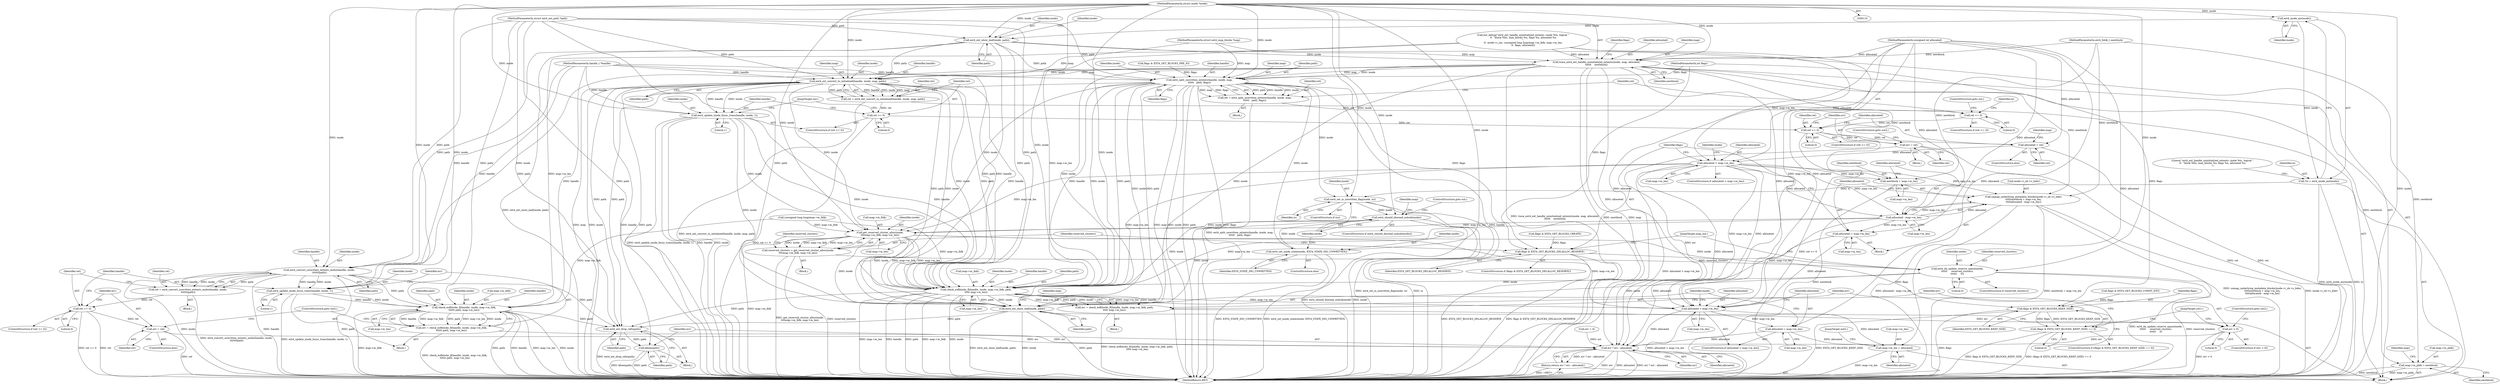 digraph "0_linux_dee1f973ca341c266229faa5a1a5bb268bed3531_0@pointer" {
"1000130" [label="(Call,ext4_inode_aio(inode))"];
"1000112" [label="(MethodParameterIn,struct inode *inode)"];
"1000128" [label="(Call,*io = ext4_inode_aio(inode))"];
"1000175" [label="(Call,ext4_set_io_unwritten_flag(inode, io))"];
"1000183" [label="(Call,ext4_should_dioread_nolock(inode))"];
"1000316" [label="(Call,get_reserved_cluster_alloc(inode,\n\t\t\t\tmap->m_lblk, map->m_len))"];
"1000314" [label="(Call,reserved_clusters = get_reserved_cluster_alloc(inode,\n\t\t\t\tmap->m_lblk, map->m_len))"];
"1000326" [label="(Call,ext4_da_update_reserve_space(inode,\n\t\t\t\t\t\t     reserved_clusters,\n\t\t\t\t\t\t     0))"];
"1000345" [label="(Call,check_eofblocks_fl(handle, inode, map->m_lblk, path,\n\t\t\t\t\t map->m_len))"];
"1000343" [label="(Call,err = check_eofblocks_fl(handle, inode, map->m_lblk, path,\n\t\t\t\t\t map->m_len))"];
"1000356" [label="(Call,err < 0)"];
"1000394" [label="(Call,err ? err : allocated)"];
"1000393" [label="(Return,return err ? err : allocated;)"];
"1000362" [label="(Call,allocated > map->m_len)"];
"1000367" [label="(Call,allocated = map->m_len)"];
"1000380" [label="(Call,map->m_len = allocated)"];
"1000372" [label="(Call,ext4_ext_show_leaf(inode, path))"];
"1000389" [label="(Call,ext4_ext_drop_refs(path))"];
"1000391" [label="(Call,kfree(path))"];
"1000147" [label="(Call,ext4_ext_show_leaf(inode, path))"];
"1000150" [label="(Call,trace_ext4_ext_handle_uninitialized_extents(inode, map, allocated,\n\t\t\t\t\t\t    newblock))"];
"1000162" [label="(Call,ext4_split_unwritten_extents(handle, inode, map,\n\t\t\t\t\t\t   path, flags))"];
"1000160" [label="(Call,ret = ext4_split_unwritten_extents(handle, inode, map,\n\t\t\t\t\t\t   path, flags))"];
"1000169" [label="(Call,ret <= 0)"];
"1000263" [label="(Call,ret <= 0)"];
"1000267" [label="(Call,err = ret)"];
"1000272" [label="(Call,allocated = ret)"];
"1000281" [label="(Call,allocated > map->m_len)"];
"1000287" [label="(Call,unmap_underlying_metadata_blocks(inode->i_sb->s_bdev,\n\t\t\t\t\tnewblock + map->m_len,\n\t\t\t\t\tallocated - map->m_len))"];
"1000293" [label="(Call,newblock + map->m_len)"];
"1000298" [label="(Call,allocated - map->m_len)"];
"1000303" [label="(Call,allocated = map->m_len)"];
"1000179" [label="(Call,ext4_set_inode_state(inode, EXT4_STATE_DIO_UNWRITTEN))"];
"1000309" [label="(Call,flags & EXT4_GET_BLOCKS_DELALLOC_RESERVE)"];
"1000338" [label="(Call,flags & EXT4_GET_BLOCKS_KEEP_SIZE)"];
"1000337" [label="(Call,(flags & EXT4_GET_BLOCKS_KEEP_SIZE) == 0)"];
"1000198" [label="(Call,ext4_convert_unwritten_extents_endio(handle, inode,\n \t\t\t\t\t\t\tpath))"];
"1000196" [label="(Call,ret = ext4_convert_unwritten_extents_endio(handle, inode,\n \t\t\t\t\t\t\tpath))"];
"1000203" [label="(Call,ret >= 0)"];
"1000224" [label="(Call,err = ret)"];
"1000207" [label="(Call,ext4_update_inode_fsync_trans(handle, inode, 1))"];
"1000213" [label="(Call,check_eofblocks_fl(handle, inode, map->m_lblk,\n\t\t\t\t\t\t path, map->m_len))"];
"1000211" [label="(Call,err = check_eofblocks_fl(handle, inode, map->m_lblk,\n\t\t\t\t\t\t path, map->m_len))"];
"1000248" [label="(Call,ext4_ext_convert_to_initialized(handle, inode, map, path))"];
"1000246" [label="(Call,ret = ext4_ext_convert_to_initialized(handle, inode, map, path))"];
"1000254" [label="(Call,ret >= 0)"];
"1000257" [label="(Call,ext4_update_inode_fsync_trans(handle, inode, 1))"];
"1000375" [label="(Call,map->m_pblk = newblock)"];
"1000310" [label="(Identifier,flags)"];
"1000318" [label="(Call,map->m_lblk)"];
"1000181" [label="(Identifier,EXT4_STATE_DIO_UNWRITTEN)"];
"1000177" [label="(Identifier,io)"];
"1000115" [label="(MethodParameterIn,int flags)"];
"1000321" [label="(Call,map->m_len)"];
"1000272" [label="(Call,allocated = ret)"];
"1000384" [label="(Identifier,allocated)"];
"1000113" [label="(MethodParameterIn,struct ext4_map_blocks *map)"];
"1000324" [label="(ControlStructure,if (reserved_clusters))"];
"1000201" [label="(Identifier,path)"];
"1000325" [label="(Identifier,reserved_clusters)"];
"1000328" [label="(Identifier,reserved_clusters)"];
"1000149" [label="(Identifier,path)"];
"1000398" [label="(MethodReturn,RET)"];
"1000268" [label="(Identifier,err)"];
"1000337" [label="(Call,(flags & EXT4_GET_BLOCKS_KEEP_SIZE) == 0)"];
"1000206" [label="(Block,)"];
"1000264" [label="(Identifier,ret)"];
"1000209" [label="(Identifier,inode)"];
"1000348" [label="(Call,map->m_lblk)"];
"1000182" [label="(ControlStructure,if (ext4_should_dioread_nolock(inode)))"];
"1000312" [label="(Block,)"];
"1000343" [label="(Call,err = check_eofblocks_fl(handle, inode, map->m_lblk, path,\n\t\t\t\t\t map->m_len))"];
"1000374" [label="(Identifier,path)"];
"1000157" [label="(Identifier,flags)"];
"1000131" [label="(Identifier,inode)"];
"1000397" [label="(Identifier,allocated)"];
"1000262" [label="(ControlStructure,if (ret <= 0))"];
"1000295" [label="(Call,map->m_len)"];
"1000259" [label="(Identifier,inode)"];
"1000344" [label="(Identifier,err)"];
"1000311" [label="(Identifier,EXT4_GET_BLOCKS_DELALLOC_RESERVE)"];
"1000357" [label="(Identifier,err)"];
"1000211" [label="(Call,err = check_eofblocks_fl(handle, inode, map->m_lblk,\n\t\t\t\t\t\t path, map->m_len))"];
"1000293" [label="(Call,newblock + map->m_len)"];
"1000382" [label="(Identifier,map)"];
"1000253" [label="(ControlStructure,if (ret >= 0))"];
"1000248" [label="(Call,ext4_ext_convert_to_initialized(handle, inode, map, path))"];
"1000277" [label="(Identifier,map)"];
"1000219" [label="(Identifier,path)"];
"1000199" [label="(Identifier,handle)"];
"1000132" [label="(Call,ext_debug(\"ext4_ext_handle_uninitialized_extents: inode %lu, logical \"\n\t\t  \"block %llu, max_blocks %u, flags %x, allocated %u\n\",\n\t\t  inode->i_ino, (unsigned long long)map->m_lblk, map->m_len,\n\t\t  flags, allocated))"];
"1000286" [label="(Block,)"];
"1000159" [label="(Block,)"];
"1000183" [label="(Call,ext4_should_dioread_nolock(inode))"];
"1000204" [label="(Identifier,ret)"];
"1000184" [label="(Identifier,inode)"];
"1000161" [label="(Identifier,ret)"];
"1000352" [label="(Call,map->m_len)"];
"1000178" [label="(ControlStructure,else)"];
"1000338" [label="(Call,flags & EXT4_GET_BLOCKS_KEEP_SIZE)"];
"1000392" [label="(Identifier,path)"];
"1000226" [label="(Identifier,ret)"];
"1000375" [label="(Call,map->m_pblk = newblock)"];
"1000369" [label="(Call,map->m_len)"];
"1000385" [label="(JumpTarget,out2:)"];
"1000317" [label="(Identifier,inode)"];
"1000196" [label="(Call,ret = ext4_convert_unwritten_extents_endio(handle, inode,\n \t\t\t\t\t\t\tpath))"];
"1000203" [label="(Call,ret >= 0)"];
"1000255" [label="(Identifier,ret)"];
"1000187" [label="(Identifier,map)"];
"1000394" [label="(Call,err ? err : allocated)"];
"1000294" [label="(Identifier,newblock)"];
"1000265" [label="(Literal,0)"];
"1000269" [label="(Identifier,ret)"];
"1000225" [label="(Identifier,err)"];
"1000190" [label="(ControlStructure,goto out;)"];
"1000251" [label="(Identifier,map)"];
"1000258" [label="(Identifier,handle)"];
"1000360" [label="(JumpTarget,out1:)"];
"1000160" [label="(Call,ret = ext4_split_unwritten_extents(handle, inode, map,\n\t\t\t\t\t\t   path, flags))"];
"1000166" [label="(Identifier,path)"];
"1000129" [label="(Identifier,io)"];
"1000356" [label="(Call,err < 0)"];
"1000396" [label="(Identifier,err)"];
"1000174" [label="(Identifier,io)"];
"1000153" [label="(Identifier,allocated)"];
"1000167" [label="(Identifier,flags)"];
"1000339" [label="(Identifier,flags)"];
"1000223" [label="(ControlStructure,else)"];
"1000130" [label="(Call,ext4_inode_aio(inode))"];
"1000304" [label="(Identifier,allocated)"];
"1000235" [label="(Call,flags & EXT4_GET_BLOCKS_CREATE)"];
"1000170" [label="(Identifier,ret)"];
"1000168" [label="(ControlStructure,if (ret <= 0))"];
"1000300" [label="(Call,map->m_len)"];
"1000330" [label="(JumpTarget,map_out:)"];
"1000288" [label="(Call,inode->i_sb->s_bdev)"];
"1000388" [label="(Block,)"];
"1000215" [label="(Identifier,inode)"];
"1000180" [label="(Identifier,inode)"];
"1000373" [label="(Identifier,inode)"];
"1000208" [label="(Identifier,handle)"];
"1000361" [label="(ControlStructure,if (allocated > map->m_len))"];
"1000377" [label="(Identifier,map)"];
"1000133" [label="(Literal,\"ext4_ext_handle_uninitialized_extents: inode %lu, logical \"\n\t\t  \"block %llu, max_blocks %u, flags %x, allocated %u\n\")"];
"1000252" [label="(Identifier,path)"];
"1000368" [label="(Identifier,allocated)"];
"1000345" [label="(Call,check_eofblocks_fl(handle, inode, map->m_lblk, path,\n\t\t\t\t\t map->m_len))"];
"1000314" [label="(Call,reserved_clusters = get_reserved_cluster_alloc(inode,\n\t\t\t\tmap->m_lblk, map->m_len))"];
"1000287" [label="(Call,unmap_underlying_metadata_blocks(inode->i_sb->s_bdev,\n\t\t\t\t\tnewblock + map->m_len,\n\t\t\t\t\tallocated - map->m_len))"];
"1000362" [label="(Call,allocated > map->m_len)"];
"1000347" [label="(Identifier,inode)"];
"1000112" [label="(MethodParameterIn,struct inode *inode)"];
"1000267" [label="(Call,err = ret)"];
"1000154" [label="(Identifier,newblock)"];
"1000376" [label="(Call,map->m_pblk)"];
"1000263" [label="(Call,ret <= 0)"];
"1000336" [label="(ControlStructure,if ((flags & EXT4_GET_BLOCKS_KEEP_SIZE) == 0))"];
"1000213" [label="(Call,check_eofblocks_fl(handle, inode, map->m_lblk,\n\t\t\t\t\t\t path, map->m_len))"];
"1000118" [label="(Block,)"];
"1000111" [label="(MethodParameterIn,handle_t *handle)"];
"1000137" [label="(Call,(unsigned long long)map->m_lblk)"];
"1000381" [label="(Call,map->m_len)"];
"1000342" [label="(Block,)"];
"1000283" [label="(Call,map->m_len)"];
"1000281" [label="(Call,allocated > map->m_len)"];
"1000367" [label="(Call,allocated = map->m_len)"];
"1000315" [label="(Identifier,reserved_clusters)"];
"1000200" [label="(Identifier,inode)"];
"1000162" [label="(Call,ext4_split_unwritten_extents(handle, inode, map,\n\t\t\t\t\t\t   path, flags))"];
"1000210" [label="(Literal,1)"];
"1000261" [label="(JumpTarget,out:)"];
"1000359" [label="(ControlStructure,goto out2;)"];
"1000117" [label="(MethodParameterIn,ext4_fsblk_t newblock)"];
"1000212" [label="(Identifier,err)"];
"1000355" [label="(ControlStructure,if (err < 0))"];
"1000152" [label="(Identifier,map)"];
"1000303" [label="(Call,allocated = map->m_len)"];
"1000393" [label="(Return,return err ? err : allocated;)"];
"1000389" [label="(Call,ext4_ext_drop_refs(path))"];
"1000164" [label="(Identifier,inode)"];
"1000273" [label="(Identifier,allocated)"];
"1000220" [label="(Call,map->m_len)"];
"1000341" [label="(Literal,0)"];
"1000147" [label="(Call,ext4_ext_show_leaf(inode, path))"];
"1000299" [label="(Identifier,allocated)"];
"1000195" [label="(Block,)"];
"1000298" [label="(Call,allocated - map->m_len)"];
"1000205" [label="(Literal,0)"];
"1000247" [label="(Identifier,ret)"];
"1000316" [label="(Call,get_reserved_cluster_alloc(inode,\n\t\t\t\tmap->m_lblk, map->m_len))"];
"1000391" [label="(Call,kfree(path))"];
"1000124" [label="(Call,err = 0)"];
"1000179" [label="(Call,ext4_set_inode_state(inode, EXT4_STATE_DIO_UNWRITTEN))"];
"1000271" [label="(ControlStructure,else)"];
"1000169" [label="(Call,ret <= 0)"];
"1000290" [label="(Identifier,inode)"];
"1000207" [label="(Call,ext4_update_inode_fsync_trans(handle, inode, 1))"];
"1000216" [label="(Call,map->m_lblk)"];
"1000364" [label="(Call,map->m_len)"];
"1000128" [label="(Call,*io = ext4_inode_aio(inode))"];
"1000309" [label="(Call,flags & EXT4_GET_BLOCKS_DELALLOC_RESERVE)"];
"1000346" [label="(Identifier,handle)"];
"1000175" [label="(Call,ext4_set_io_unwritten_flag(inode, io))"];
"1000250" [label="(Identifier,inode)"];
"1000280" [label="(ControlStructure,if (allocated > map->m_len))"];
"1000227" [label="(ControlStructure,goto out2;)"];
"1000260" [label="(Literal,1)"];
"1000379" [label="(Identifier,newblock)"];
"1000224" [label="(Call,err = ret)"];
"1000329" [label="(Literal,0)"];
"1000305" [label="(Call,map->m_len)"];
"1000116" [label="(MethodParameterIn,unsigned int allocated)"];
"1000114" [label="(MethodParameterIn,struct ext4_ext_path *path)"];
"1000256" [label="(Literal,0)"];
"1000171" [label="(Literal,0)"];
"1000358" [label="(Literal,0)"];
"1000372" [label="(Call,ext4_ext_show_leaf(inode, path))"];
"1000156" [label="(Call,flags & EXT4_GET_BLOCKS_PRE_IO)"];
"1000340" [label="(Identifier,EXT4_GET_BLOCKS_KEEP_SIZE)"];
"1000270" [label="(ControlStructure,goto out2;)"];
"1000202" [label="(ControlStructure,if (ret >= 0))"];
"1000173" [label="(ControlStructure,if (io))"];
"1000390" [label="(Identifier,path)"];
"1000172" [label="(ControlStructure,goto out;)"];
"1000246" [label="(Call,ret = ext4_ext_convert_to_initialized(handle, inode, map, path))"];
"1000198" [label="(Call,ext4_convert_unwritten_extents_endio(handle, inode,\n \t\t\t\t\t\t\tpath))"];
"1000163" [label="(Identifier,handle)"];
"1000351" [label="(Identifier,path)"];
"1000257" [label="(Call,ext4_update_inode_fsync_trans(handle, inode, 1))"];
"1000326" [label="(Call,ext4_da_update_reserve_space(inode,\n\t\t\t\t\t\t     reserved_clusters,\n\t\t\t\t\t\t     0))"];
"1000148" [label="(Identifier,inode)"];
"1000176" [label="(Identifier,inode)"];
"1000363" [label="(Identifier,allocated)"];
"1000197" [label="(Identifier,ret)"];
"1000380" [label="(Call,map->m_len = allocated)"];
"1000214" [label="(Identifier,handle)"];
"1000151" [label="(Identifier,inode)"];
"1000266" [label="(Block,)"];
"1000229" [label="(Call,flags & EXT4_GET_BLOCKS_UNINIT_EXT)"];
"1000249" [label="(Identifier,handle)"];
"1000395" [label="(Identifier,err)"];
"1000327" [label="(Identifier,inode)"];
"1000308" [label="(ControlStructure,if (flags & EXT4_GET_BLOCKS_DELALLOC_RESERVE))"];
"1000165" [label="(Identifier,map)"];
"1000150" [label="(Call,trace_ext4_ext_handle_uninitialized_extents(inode, map, allocated,\n\t\t\t\t\t\t    newblock))"];
"1000254" [label="(Call,ret >= 0)"];
"1000274" [label="(Identifier,ret)"];
"1000282" [label="(Identifier,allocated)"];
"1000130" -> "1000128"  [label="AST: "];
"1000130" -> "1000131"  [label="CFG: "];
"1000131" -> "1000130"  [label="AST: "];
"1000128" -> "1000130"  [label="CFG: "];
"1000130" -> "1000128"  [label="DDG: inode"];
"1000112" -> "1000130"  [label="DDG: inode"];
"1000130" -> "1000147"  [label="DDG: inode"];
"1000112" -> "1000110"  [label="AST: "];
"1000112" -> "1000398"  [label="DDG: inode"];
"1000112" -> "1000147"  [label="DDG: inode"];
"1000112" -> "1000150"  [label="DDG: inode"];
"1000112" -> "1000162"  [label="DDG: inode"];
"1000112" -> "1000175"  [label="DDG: inode"];
"1000112" -> "1000179"  [label="DDG: inode"];
"1000112" -> "1000183"  [label="DDG: inode"];
"1000112" -> "1000198"  [label="DDG: inode"];
"1000112" -> "1000207"  [label="DDG: inode"];
"1000112" -> "1000213"  [label="DDG: inode"];
"1000112" -> "1000248"  [label="DDG: inode"];
"1000112" -> "1000257"  [label="DDG: inode"];
"1000112" -> "1000316"  [label="DDG: inode"];
"1000112" -> "1000326"  [label="DDG: inode"];
"1000112" -> "1000345"  [label="DDG: inode"];
"1000112" -> "1000372"  [label="DDG: inode"];
"1000128" -> "1000118"  [label="AST: "];
"1000129" -> "1000128"  [label="AST: "];
"1000133" -> "1000128"  [label="CFG: "];
"1000128" -> "1000398"  [label="DDG: ext4_inode_aio(inode)"];
"1000128" -> "1000398"  [label="DDG: io"];
"1000128" -> "1000175"  [label="DDG: io"];
"1000175" -> "1000173"  [label="AST: "];
"1000175" -> "1000177"  [label="CFG: "];
"1000176" -> "1000175"  [label="AST: "];
"1000177" -> "1000175"  [label="AST: "];
"1000184" -> "1000175"  [label="CFG: "];
"1000175" -> "1000398"  [label="DDG: io"];
"1000175" -> "1000398"  [label="DDG: ext4_set_io_unwritten_flag(inode, io)"];
"1000162" -> "1000175"  [label="DDG: inode"];
"1000175" -> "1000183"  [label="DDG: inode"];
"1000183" -> "1000182"  [label="AST: "];
"1000183" -> "1000184"  [label="CFG: "];
"1000184" -> "1000183"  [label="AST: "];
"1000187" -> "1000183"  [label="CFG: "];
"1000190" -> "1000183"  [label="CFG: "];
"1000183" -> "1000398"  [label="DDG: inode"];
"1000183" -> "1000398"  [label="DDG: ext4_should_dioread_nolock(inode)"];
"1000179" -> "1000183"  [label="DDG: inode"];
"1000183" -> "1000316"  [label="DDG: inode"];
"1000183" -> "1000345"  [label="DDG: inode"];
"1000183" -> "1000372"  [label="DDG: inode"];
"1000316" -> "1000314"  [label="AST: "];
"1000316" -> "1000321"  [label="CFG: "];
"1000317" -> "1000316"  [label="AST: "];
"1000318" -> "1000316"  [label="AST: "];
"1000321" -> "1000316"  [label="AST: "];
"1000314" -> "1000316"  [label="CFG: "];
"1000316" -> "1000398"  [label="DDG: map->m_lblk"];
"1000316" -> "1000314"  [label="DDG: inode"];
"1000316" -> "1000314"  [label="DDG: map->m_lblk"];
"1000316" -> "1000314"  [label="DDG: map->m_len"];
"1000257" -> "1000316"  [label="DDG: inode"];
"1000162" -> "1000316"  [label="DDG: inode"];
"1000248" -> "1000316"  [label="DDG: inode"];
"1000137" -> "1000316"  [label="DDG: map->m_lblk"];
"1000281" -> "1000316"  [label="DDG: map->m_len"];
"1000298" -> "1000316"  [label="DDG: map->m_len"];
"1000316" -> "1000326"  [label="DDG: inode"];
"1000316" -> "1000345"  [label="DDG: inode"];
"1000316" -> "1000345"  [label="DDG: map->m_lblk"];
"1000316" -> "1000345"  [label="DDG: map->m_len"];
"1000316" -> "1000362"  [label="DDG: map->m_len"];
"1000316" -> "1000372"  [label="DDG: inode"];
"1000314" -> "1000312"  [label="AST: "];
"1000315" -> "1000314"  [label="AST: "];
"1000325" -> "1000314"  [label="CFG: "];
"1000314" -> "1000398"  [label="DDG: reserved_clusters"];
"1000314" -> "1000398"  [label="DDG: get_reserved_cluster_alloc(inode,\n\t\t\t\tmap->m_lblk, map->m_len)"];
"1000314" -> "1000326"  [label="DDG: reserved_clusters"];
"1000326" -> "1000324"  [label="AST: "];
"1000326" -> "1000329"  [label="CFG: "];
"1000327" -> "1000326"  [label="AST: "];
"1000328" -> "1000326"  [label="AST: "];
"1000329" -> "1000326"  [label="AST: "];
"1000330" -> "1000326"  [label="CFG: "];
"1000326" -> "1000398"  [label="DDG: ext4_da_update_reserve_space(inode,\n\t\t\t\t\t\t     reserved_clusters,\n\t\t\t\t\t\t     0)"];
"1000326" -> "1000398"  [label="DDG: reserved_clusters"];
"1000326" -> "1000345"  [label="DDG: inode"];
"1000326" -> "1000372"  [label="DDG: inode"];
"1000345" -> "1000343"  [label="AST: "];
"1000345" -> "1000352"  [label="CFG: "];
"1000346" -> "1000345"  [label="AST: "];
"1000347" -> "1000345"  [label="AST: "];
"1000348" -> "1000345"  [label="AST: "];
"1000351" -> "1000345"  [label="AST: "];
"1000352" -> "1000345"  [label="AST: "];
"1000343" -> "1000345"  [label="CFG: "];
"1000345" -> "1000398"  [label="DDG: path"];
"1000345" -> "1000398"  [label="DDG: map->m_lblk"];
"1000345" -> "1000398"  [label="DDG: inode"];
"1000345" -> "1000398"  [label="DDG: map->m_len"];
"1000345" -> "1000398"  [label="DDG: handle"];
"1000345" -> "1000343"  [label="DDG: map->m_len"];
"1000345" -> "1000343"  [label="DDG: handle"];
"1000345" -> "1000343"  [label="DDG: map->m_lblk"];
"1000345" -> "1000343"  [label="DDG: path"];
"1000345" -> "1000343"  [label="DDG: inode"];
"1000257" -> "1000345"  [label="DDG: handle"];
"1000257" -> "1000345"  [label="DDG: inode"];
"1000162" -> "1000345"  [label="DDG: handle"];
"1000162" -> "1000345"  [label="DDG: inode"];
"1000162" -> "1000345"  [label="DDG: path"];
"1000248" -> "1000345"  [label="DDG: handle"];
"1000248" -> "1000345"  [label="DDG: inode"];
"1000248" -> "1000345"  [label="DDG: path"];
"1000111" -> "1000345"  [label="DDG: handle"];
"1000150" -> "1000345"  [label="DDG: inode"];
"1000137" -> "1000345"  [label="DDG: map->m_lblk"];
"1000147" -> "1000345"  [label="DDG: path"];
"1000114" -> "1000345"  [label="DDG: path"];
"1000132" -> "1000345"  [label="DDG: map->m_len"];
"1000281" -> "1000345"  [label="DDG: map->m_len"];
"1000298" -> "1000345"  [label="DDG: map->m_len"];
"1000345" -> "1000362"  [label="DDG: map->m_len"];
"1000345" -> "1000372"  [label="DDG: inode"];
"1000345" -> "1000372"  [label="DDG: path"];
"1000345" -> "1000389"  [label="DDG: path"];
"1000343" -> "1000342"  [label="AST: "];
"1000344" -> "1000343"  [label="AST: "];
"1000357" -> "1000343"  [label="CFG: "];
"1000343" -> "1000398"  [label="DDG: check_eofblocks_fl(handle, inode, map->m_lblk, path,\n\t\t\t\t\t map->m_len)"];
"1000343" -> "1000356"  [label="DDG: err"];
"1000356" -> "1000355"  [label="AST: "];
"1000356" -> "1000358"  [label="CFG: "];
"1000357" -> "1000356"  [label="AST: "];
"1000358" -> "1000356"  [label="AST: "];
"1000359" -> "1000356"  [label="CFG: "];
"1000360" -> "1000356"  [label="CFG: "];
"1000356" -> "1000398"  [label="DDG: err < 0"];
"1000356" -> "1000394"  [label="DDG: err"];
"1000394" -> "1000393"  [label="AST: "];
"1000394" -> "1000396"  [label="CFG: "];
"1000394" -> "1000397"  [label="CFG: "];
"1000395" -> "1000394"  [label="AST: "];
"1000396" -> "1000394"  [label="AST: "];
"1000397" -> "1000394"  [label="AST: "];
"1000393" -> "1000394"  [label="CFG: "];
"1000394" -> "1000398"  [label="DDG: err"];
"1000394" -> "1000398"  [label="DDG: allocated"];
"1000394" -> "1000398"  [label="DDG: err ? err : allocated"];
"1000394" -> "1000393"  [label="DDG: err ? err : allocated"];
"1000224" -> "1000394"  [label="DDG: err"];
"1000124" -> "1000394"  [label="DDG: err"];
"1000267" -> "1000394"  [label="DDG: err"];
"1000211" -> "1000394"  [label="DDG: err"];
"1000281" -> "1000394"  [label="DDG: allocated"];
"1000150" -> "1000394"  [label="DDG: allocated"];
"1000303" -> "1000394"  [label="DDG: allocated"];
"1000116" -> "1000394"  [label="DDG: allocated"];
"1000367" -> "1000394"  [label="DDG: allocated"];
"1000362" -> "1000394"  [label="DDG: allocated"];
"1000393" -> "1000118"  [label="AST: "];
"1000398" -> "1000393"  [label="CFG: "];
"1000393" -> "1000398"  [label="DDG: <RET>"];
"1000362" -> "1000361"  [label="AST: "];
"1000362" -> "1000364"  [label="CFG: "];
"1000363" -> "1000362"  [label="AST: "];
"1000364" -> "1000362"  [label="AST: "];
"1000368" -> "1000362"  [label="CFG: "];
"1000373" -> "1000362"  [label="CFG: "];
"1000362" -> "1000398"  [label="DDG: allocated > map->m_len"];
"1000281" -> "1000362"  [label="DDG: allocated"];
"1000281" -> "1000362"  [label="DDG: map->m_len"];
"1000303" -> "1000362"  [label="DDG: allocated"];
"1000150" -> "1000362"  [label="DDG: allocated"];
"1000116" -> "1000362"  [label="DDG: allocated"];
"1000132" -> "1000362"  [label="DDG: map->m_len"];
"1000298" -> "1000362"  [label="DDG: map->m_len"];
"1000362" -> "1000367"  [label="DDG: map->m_len"];
"1000362" -> "1000380"  [label="DDG: allocated"];
"1000367" -> "1000361"  [label="AST: "];
"1000367" -> "1000369"  [label="CFG: "];
"1000368" -> "1000367"  [label="AST: "];
"1000369" -> "1000367"  [label="AST: "];
"1000373" -> "1000367"  [label="CFG: "];
"1000116" -> "1000367"  [label="DDG: allocated"];
"1000367" -> "1000380"  [label="DDG: allocated"];
"1000380" -> "1000118"  [label="AST: "];
"1000380" -> "1000384"  [label="CFG: "];
"1000381" -> "1000380"  [label="AST: "];
"1000384" -> "1000380"  [label="AST: "];
"1000385" -> "1000380"  [label="CFG: "];
"1000380" -> "1000398"  [label="DDG: map->m_len"];
"1000116" -> "1000380"  [label="DDG: allocated"];
"1000372" -> "1000118"  [label="AST: "];
"1000372" -> "1000374"  [label="CFG: "];
"1000373" -> "1000372"  [label="AST: "];
"1000374" -> "1000372"  [label="AST: "];
"1000377" -> "1000372"  [label="CFG: "];
"1000372" -> "1000398"  [label="DDG: ext4_ext_show_leaf(inode, path)"];
"1000372" -> "1000398"  [label="DDG: inode"];
"1000372" -> "1000398"  [label="DDG: path"];
"1000257" -> "1000372"  [label="DDG: inode"];
"1000162" -> "1000372"  [label="DDG: inode"];
"1000162" -> "1000372"  [label="DDG: path"];
"1000150" -> "1000372"  [label="DDG: inode"];
"1000248" -> "1000372"  [label="DDG: inode"];
"1000248" -> "1000372"  [label="DDG: path"];
"1000147" -> "1000372"  [label="DDG: path"];
"1000114" -> "1000372"  [label="DDG: path"];
"1000372" -> "1000389"  [label="DDG: path"];
"1000389" -> "1000388"  [label="AST: "];
"1000389" -> "1000390"  [label="CFG: "];
"1000390" -> "1000389"  [label="AST: "];
"1000392" -> "1000389"  [label="CFG: "];
"1000389" -> "1000398"  [label="DDG: ext4_ext_drop_refs(path)"];
"1000198" -> "1000389"  [label="DDG: path"];
"1000213" -> "1000389"  [label="DDG: path"];
"1000162" -> "1000389"  [label="DDG: path"];
"1000248" -> "1000389"  [label="DDG: path"];
"1000114" -> "1000389"  [label="DDG: path"];
"1000389" -> "1000391"  [label="DDG: path"];
"1000391" -> "1000388"  [label="AST: "];
"1000391" -> "1000392"  [label="CFG: "];
"1000392" -> "1000391"  [label="AST: "];
"1000395" -> "1000391"  [label="CFG: "];
"1000391" -> "1000398"  [label="DDG: path"];
"1000391" -> "1000398"  [label="DDG: kfree(path)"];
"1000114" -> "1000391"  [label="DDG: path"];
"1000147" -> "1000118"  [label="AST: "];
"1000147" -> "1000149"  [label="CFG: "];
"1000148" -> "1000147"  [label="AST: "];
"1000149" -> "1000147"  [label="AST: "];
"1000151" -> "1000147"  [label="CFG: "];
"1000147" -> "1000398"  [label="DDG: ext4_ext_show_leaf(inode, path)"];
"1000114" -> "1000147"  [label="DDG: path"];
"1000147" -> "1000150"  [label="DDG: inode"];
"1000147" -> "1000162"  [label="DDG: path"];
"1000147" -> "1000198"  [label="DDG: path"];
"1000147" -> "1000248"  [label="DDG: path"];
"1000150" -> "1000118"  [label="AST: "];
"1000150" -> "1000154"  [label="CFG: "];
"1000151" -> "1000150"  [label="AST: "];
"1000152" -> "1000150"  [label="AST: "];
"1000153" -> "1000150"  [label="AST: "];
"1000154" -> "1000150"  [label="AST: "];
"1000157" -> "1000150"  [label="CFG: "];
"1000150" -> "1000398"  [label="DDG: newblock"];
"1000150" -> "1000398"  [label="DDG: map"];
"1000150" -> "1000398"  [label="DDG: trace_ext4_ext_handle_uninitialized_extents(inode, map, allocated,\n\t\t\t\t\t\t    newblock)"];
"1000113" -> "1000150"  [label="DDG: map"];
"1000132" -> "1000150"  [label="DDG: allocated"];
"1000116" -> "1000150"  [label="DDG: allocated"];
"1000117" -> "1000150"  [label="DDG: newblock"];
"1000150" -> "1000162"  [label="DDG: inode"];
"1000150" -> "1000162"  [label="DDG: map"];
"1000150" -> "1000198"  [label="DDG: inode"];
"1000150" -> "1000248"  [label="DDG: inode"];
"1000150" -> "1000248"  [label="DDG: map"];
"1000150" -> "1000287"  [label="DDG: newblock"];
"1000150" -> "1000293"  [label="DDG: newblock"];
"1000150" -> "1000375"  [label="DDG: newblock"];
"1000162" -> "1000160"  [label="AST: "];
"1000162" -> "1000167"  [label="CFG: "];
"1000163" -> "1000162"  [label="AST: "];
"1000164" -> "1000162"  [label="AST: "];
"1000165" -> "1000162"  [label="AST: "];
"1000166" -> "1000162"  [label="AST: "];
"1000167" -> "1000162"  [label="AST: "];
"1000160" -> "1000162"  [label="CFG: "];
"1000162" -> "1000398"  [label="DDG: inode"];
"1000162" -> "1000398"  [label="DDG: path"];
"1000162" -> "1000398"  [label="DDG: flags"];
"1000162" -> "1000398"  [label="DDG: handle"];
"1000162" -> "1000398"  [label="DDG: map"];
"1000162" -> "1000160"  [label="DDG: path"];
"1000162" -> "1000160"  [label="DDG: handle"];
"1000162" -> "1000160"  [label="DDG: inode"];
"1000162" -> "1000160"  [label="DDG: map"];
"1000162" -> "1000160"  [label="DDG: flags"];
"1000111" -> "1000162"  [label="DDG: handle"];
"1000113" -> "1000162"  [label="DDG: map"];
"1000114" -> "1000162"  [label="DDG: path"];
"1000156" -> "1000162"  [label="DDG: flags"];
"1000115" -> "1000162"  [label="DDG: flags"];
"1000162" -> "1000179"  [label="DDG: inode"];
"1000162" -> "1000309"  [label="DDG: flags"];
"1000160" -> "1000159"  [label="AST: "];
"1000161" -> "1000160"  [label="AST: "];
"1000170" -> "1000160"  [label="CFG: "];
"1000160" -> "1000398"  [label="DDG: ext4_split_unwritten_extents(handle, inode, map,\n\t\t\t\t\t\t   path, flags)"];
"1000160" -> "1000169"  [label="DDG: ret"];
"1000169" -> "1000168"  [label="AST: "];
"1000169" -> "1000171"  [label="CFG: "];
"1000170" -> "1000169"  [label="AST: "];
"1000171" -> "1000169"  [label="AST: "];
"1000172" -> "1000169"  [label="CFG: "];
"1000174" -> "1000169"  [label="CFG: "];
"1000169" -> "1000263"  [label="DDG: ret"];
"1000263" -> "1000262"  [label="AST: "];
"1000263" -> "1000265"  [label="CFG: "];
"1000264" -> "1000263"  [label="AST: "];
"1000265" -> "1000263"  [label="AST: "];
"1000268" -> "1000263"  [label="CFG: "];
"1000273" -> "1000263"  [label="CFG: "];
"1000263" -> "1000398"  [label="DDG: ret <= 0"];
"1000254" -> "1000263"  [label="DDG: ret"];
"1000263" -> "1000267"  [label="DDG: ret"];
"1000263" -> "1000272"  [label="DDG: ret"];
"1000267" -> "1000266"  [label="AST: "];
"1000267" -> "1000269"  [label="CFG: "];
"1000268" -> "1000267"  [label="AST: "];
"1000269" -> "1000267"  [label="AST: "];
"1000270" -> "1000267"  [label="CFG: "];
"1000267" -> "1000398"  [label="DDG: ret"];
"1000272" -> "1000271"  [label="AST: "];
"1000272" -> "1000274"  [label="CFG: "];
"1000273" -> "1000272"  [label="AST: "];
"1000274" -> "1000272"  [label="AST: "];
"1000277" -> "1000272"  [label="CFG: "];
"1000272" -> "1000398"  [label="DDG: ret"];
"1000116" -> "1000272"  [label="DDG: allocated"];
"1000272" -> "1000281"  [label="DDG: allocated"];
"1000281" -> "1000280"  [label="AST: "];
"1000281" -> "1000283"  [label="CFG: "];
"1000282" -> "1000281"  [label="AST: "];
"1000283" -> "1000281"  [label="AST: "];
"1000290" -> "1000281"  [label="CFG: "];
"1000310" -> "1000281"  [label="CFG: "];
"1000281" -> "1000398"  [label="DDG: allocated > map->m_len"];
"1000116" -> "1000281"  [label="DDG: allocated"];
"1000132" -> "1000281"  [label="DDG: map->m_len"];
"1000281" -> "1000287"  [label="DDG: map->m_len"];
"1000281" -> "1000293"  [label="DDG: map->m_len"];
"1000281" -> "1000298"  [label="DDG: allocated"];
"1000281" -> "1000298"  [label="DDG: map->m_len"];
"1000287" -> "1000286"  [label="AST: "];
"1000287" -> "1000298"  [label="CFG: "];
"1000288" -> "1000287"  [label="AST: "];
"1000293" -> "1000287"  [label="AST: "];
"1000298" -> "1000287"  [label="AST: "];
"1000304" -> "1000287"  [label="CFG: "];
"1000287" -> "1000398"  [label="DDG: allocated - map->m_len"];
"1000287" -> "1000398"  [label="DDG: newblock + map->m_len"];
"1000287" -> "1000398"  [label="DDG: unmap_underlying_metadata_blocks(inode->i_sb->s_bdev,\n\t\t\t\t\tnewblock + map->m_len,\n\t\t\t\t\tallocated - map->m_len)"];
"1000287" -> "1000398"  [label="DDG: inode->i_sb->s_bdev"];
"1000117" -> "1000287"  [label="DDG: newblock"];
"1000298" -> "1000287"  [label="DDG: allocated"];
"1000298" -> "1000287"  [label="DDG: map->m_len"];
"1000293" -> "1000295"  [label="CFG: "];
"1000294" -> "1000293"  [label="AST: "];
"1000295" -> "1000293"  [label="AST: "];
"1000299" -> "1000293"  [label="CFG: "];
"1000293" -> "1000398"  [label="DDG: newblock"];
"1000117" -> "1000293"  [label="DDG: newblock"];
"1000298" -> "1000300"  [label="CFG: "];
"1000299" -> "1000298"  [label="AST: "];
"1000300" -> "1000298"  [label="AST: "];
"1000116" -> "1000298"  [label="DDG: allocated"];
"1000298" -> "1000303"  [label="DDG: map->m_len"];
"1000303" -> "1000286"  [label="AST: "];
"1000303" -> "1000305"  [label="CFG: "];
"1000304" -> "1000303"  [label="AST: "];
"1000305" -> "1000303"  [label="AST: "];
"1000310" -> "1000303"  [label="CFG: "];
"1000116" -> "1000303"  [label="DDG: allocated"];
"1000179" -> "1000178"  [label="AST: "];
"1000179" -> "1000181"  [label="CFG: "];
"1000180" -> "1000179"  [label="AST: "];
"1000181" -> "1000179"  [label="AST: "];
"1000184" -> "1000179"  [label="CFG: "];
"1000179" -> "1000398"  [label="DDG: ext4_set_inode_state(inode, EXT4_STATE_DIO_UNWRITTEN)"];
"1000179" -> "1000398"  [label="DDG: EXT4_STATE_DIO_UNWRITTEN"];
"1000309" -> "1000308"  [label="AST: "];
"1000309" -> "1000311"  [label="CFG: "];
"1000310" -> "1000309"  [label="AST: "];
"1000311" -> "1000309"  [label="AST: "];
"1000315" -> "1000309"  [label="CFG: "];
"1000330" -> "1000309"  [label="CFG: "];
"1000309" -> "1000398"  [label="DDG: flags & EXT4_GET_BLOCKS_DELALLOC_RESERVE"];
"1000309" -> "1000398"  [label="DDG: EXT4_GET_BLOCKS_DELALLOC_RESERVE"];
"1000235" -> "1000309"  [label="DDG: flags"];
"1000115" -> "1000309"  [label="DDG: flags"];
"1000309" -> "1000338"  [label="DDG: flags"];
"1000338" -> "1000337"  [label="AST: "];
"1000338" -> "1000340"  [label="CFG: "];
"1000339" -> "1000338"  [label="AST: "];
"1000340" -> "1000338"  [label="AST: "];
"1000341" -> "1000338"  [label="CFG: "];
"1000338" -> "1000398"  [label="DDG: flags"];
"1000338" -> "1000398"  [label="DDG: EXT4_GET_BLOCKS_KEEP_SIZE"];
"1000338" -> "1000337"  [label="DDG: flags"];
"1000338" -> "1000337"  [label="DDG: EXT4_GET_BLOCKS_KEEP_SIZE"];
"1000229" -> "1000338"  [label="DDG: flags"];
"1000115" -> "1000338"  [label="DDG: flags"];
"1000337" -> "1000336"  [label="AST: "];
"1000337" -> "1000341"  [label="CFG: "];
"1000341" -> "1000337"  [label="AST: "];
"1000344" -> "1000337"  [label="CFG: "];
"1000360" -> "1000337"  [label="CFG: "];
"1000337" -> "1000398"  [label="DDG: flags & EXT4_GET_BLOCKS_KEEP_SIZE"];
"1000337" -> "1000398"  [label="DDG: (flags & EXT4_GET_BLOCKS_KEEP_SIZE) == 0"];
"1000198" -> "1000196"  [label="AST: "];
"1000198" -> "1000201"  [label="CFG: "];
"1000199" -> "1000198"  [label="AST: "];
"1000200" -> "1000198"  [label="AST: "];
"1000201" -> "1000198"  [label="AST: "];
"1000196" -> "1000198"  [label="CFG: "];
"1000198" -> "1000398"  [label="DDG: handle"];
"1000198" -> "1000398"  [label="DDG: path"];
"1000198" -> "1000398"  [label="DDG: inode"];
"1000198" -> "1000196"  [label="DDG: handle"];
"1000198" -> "1000196"  [label="DDG: inode"];
"1000198" -> "1000196"  [label="DDG: path"];
"1000111" -> "1000198"  [label="DDG: handle"];
"1000114" -> "1000198"  [label="DDG: path"];
"1000198" -> "1000207"  [label="DDG: handle"];
"1000198" -> "1000207"  [label="DDG: inode"];
"1000198" -> "1000213"  [label="DDG: path"];
"1000196" -> "1000195"  [label="AST: "];
"1000197" -> "1000196"  [label="AST: "];
"1000204" -> "1000196"  [label="CFG: "];
"1000196" -> "1000398"  [label="DDG: ext4_convert_unwritten_extents_endio(handle, inode,\n \t\t\t\t\t\t\tpath)"];
"1000196" -> "1000203"  [label="DDG: ret"];
"1000203" -> "1000202"  [label="AST: "];
"1000203" -> "1000205"  [label="CFG: "];
"1000204" -> "1000203"  [label="AST: "];
"1000205" -> "1000203"  [label="AST: "];
"1000208" -> "1000203"  [label="CFG: "];
"1000225" -> "1000203"  [label="CFG: "];
"1000203" -> "1000398"  [label="DDG: ret >= 0"];
"1000203" -> "1000398"  [label="DDG: ret"];
"1000203" -> "1000224"  [label="DDG: ret"];
"1000224" -> "1000223"  [label="AST: "];
"1000224" -> "1000226"  [label="CFG: "];
"1000225" -> "1000224"  [label="AST: "];
"1000226" -> "1000224"  [label="AST: "];
"1000227" -> "1000224"  [label="CFG: "];
"1000224" -> "1000398"  [label="DDG: ret"];
"1000207" -> "1000206"  [label="AST: "];
"1000207" -> "1000210"  [label="CFG: "];
"1000208" -> "1000207"  [label="AST: "];
"1000209" -> "1000207"  [label="AST: "];
"1000210" -> "1000207"  [label="AST: "];
"1000212" -> "1000207"  [label="CFG: "];
"1000207" -> "1000398"  [label="DDG: ext4_update_inode_fsync_trans(handle, inode, 1)"];
"1000111" -> "1000207"  [label="DDG: handle"];
"1000207" -> "1000213"  [label="DDG: handle"];
"1000207" -> "1000213"  [label="DDG: inode"];
"1000213" -> "1000211"  [label="AST: "];
"1000213" -> "1000220"  [label="CFG: "];
"1000214" -> "1000213"  [label="AST: "];
"1000215" -> "1000213"  [label="AST: "];
"1000216" -> "1000213"  [label="AST: "];
"1000219" -> "1000213"  [label="AST: "];
"1000220" -> "1000213"  [label="AST: "];
"1000211" -> "1000213"  [label="CFG: "];
"1000213" -> "1000398"  [label="DDG: map->m_lblk"];
"1000213" -> "1000398"  [label="DDG: path"];
"1000213" -> "1000398"  [label="DDG: handle"];
"1000213" -> "1000398"  [label="DDG: map->m_len"];
"1000213" -> "1000398"  [label="DDG: inode"];
"1000213" -> "1000211"  [label="DDG: handle"];
"1000213" -> "1000211"  [label="DDG: map->m_lblk"];
"1000213" -> "1000211"  [label="DDG: path"];
"1000213" -> "1000211"  [label="DDG: map->m_len"];
"1000213" -> "1000211"  [label="DDG: inode"];
"1000111" -> "1000213"  [label="DDG: handle"];
"1000137" -> "1000213"  [label="DDG: map->m_lblk"];
"1000114" -> "1000213"  [label="DDG: path"];
"1000132" -> "1000213"  [label="DDG: map->m_len"];
"1000211" -> "1000206"  [label="AST: "];
"1000212" -> "1000211"  [label="AST: "];
"1000227" -> "1000211"  [label="CFG: "];
"1000211" -> "1000398"  [label="DDG: check_eofblocks_fl(handle, inode, map->m_lblk,\n\t\t\t\t\t\t path, map->m_len)"];
"1000248" -> "1000246"  [label="AST: "];
"1000248" -> "1000252"  [label="CFG: "];
"1000249" -> "1000248"  [label="AST: "];
"1000250" -> "1000248"  [label="AST: "];
"1000251" -> "1000248"  [label="AST: "];
"1000252" -> "1000248"  [label="AST: "];
"1000246" -> "1000248"  [label="CFG: "];
"1000248" -> "1000398"  [label="DDG: map"];
"1000248" -> "1000398"  [label="DDG: path"];
"1000248" -> "1000398"  [label="DDG: inode"];
"1000248" -> "1000398"  [label="DDG: handle"];
"1000248" -> "1000246"  [label="DDG: handle"];
"1000248" -> "1000246"  [label="DDG: inode"];
"1000248" -> "1000246"  [label="DDG: map"];
"1000248" -> "1000246"  [label="DDG: path"];
"1000111" -> "1000248"  [label="DDG: handle"];
"1000113" -> "1000248"  [label="DDG: map"];
"1000114" -> "1000248"  [label="DDG: path"];
"1000248" -> "1000257"  [label="DDG: handle"];
"1000248" -> "1000257"  [label="DDG: inode"];
"1000246" -> "1000118"  [label="AST: "];
"1000247" -> "1000246"  [label="AST: "];
"1000255" -> "1000246"  [label="CFG: "];
"1000246" -> "1000398"  [label="DDG: ext4_ext_convert_to_initialized(handle, inode, map, path)"];
"1000246" -> "1000254"  [label="DDG: ret"];
"1000254" -> "1000253"  [label="AST: "];
"1000254" -> "1000256"  [label="CFG: "];
"1000255" -> "1000254"  [label="AST: "];
"1000256" -> "1000254"  [label="AST: "];
"1000258" -> "1000254"  [label="CFG: "];
"1000261" -> "1000254"  [label="CFG: "];
"1000254" -> "1000398"  [label="DDG: ret >= 0"];
"1000257" -> "1000253"  [label="AST: "];
"1000257" -> "1000260"  [label="CFG: "];
"1000258" -> "1000257"  [label="AST: "];
"1000259" -> "1000257"  [label="AST: "];
"1000260" -> "1000257"  [label="AST: "];
"1000261" -> "1000257"  [label="CFG: "];
"1000257" -> "1000398"  [label="DDG: inode"];
"1000257" -> "1000398"  [label="DDG: handle"];
"1000257" -> "1000398"  [label="DDG: ext4_update_inode_fsync_trans(handle, inode, 1)"];
"1000111" -> "1000257"  [label="DDG: handle"];
"1000375" -> "1000118"  [label="AST: "];
"1000375" -> "1000379"  [label="CFG: "];
"1000376" -> "1000375"  [label="AST: "];
"1000379" -> "1000375"  [label="AST: "];
"1000382" -> "1000375"  [label="CFG: "];
"1000375" -> "1000398"  [label="DDG: map->m_pblk"];
"1000375" -> "1000398"  [label="DDG: newblock"];
"1000117" -> "1000375"  [label="DDG: newblock"];
}
